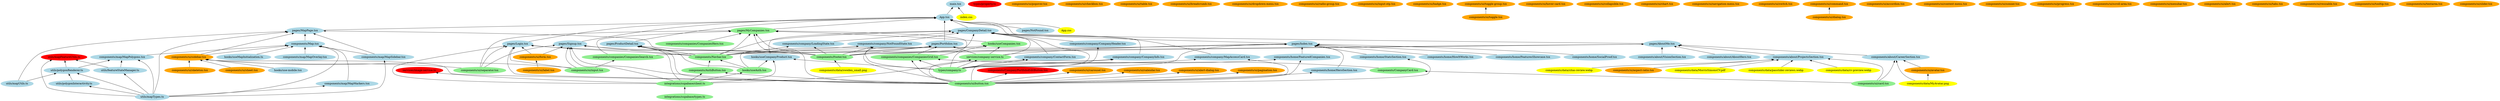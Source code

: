 strict digraph {
"utils/mapFeatureUtils.ts" [color=red, style=filled];
"utils/polygonInteractivity.ts" [color=lightblue, style=filled];
"utils/mapTypes.ts" [color=lightblue, style=filled];
"utils/polygonRenderer.ts" [color=lightblue, style=filled];
"utils/mapUtils.ts" [color=lightblue, style=filled];
"utils/featureStateManager.ts" [color=lightblue, style=filled];
"types/company.ts" [color=lightgreen, style=filled];
"types/property.ts" [color=red, style=filled];
"services/image-service.ts" [color=red, style=filled];
"services/company-service.ts" [color=lightgreen, style=filled];
"hooks/useMapInitialization.ts" [color=lightblue, style=filled];
"integrations/supabase/types.ts" [color=lightgreen, style=filled];
"integrations/supabase/client.ts" [color=lightgreen, style=filled];
"App.tsx" [color=lightblue, style=filled];
"main.tsx" [color=lightblue, style=filled];
"pages/CompanyDetail.tsx" [color=lightblue, style=filled];
"pages/AboutMe.tsx" [color=lightblue, style=filled];
"pages/Signup.tsx" [color=lightblue, style=filled];
"pages/ProductDetail.tsx" [color=lightblue, style=filled];
"pages/MyCompanies.tsx" [color=lightgreen, style=filled];
"pages/Index.tsx" [color=lightblue, style=filled];
"pages/Portfolios.tsx" [color=lightblue, style=filled];
"pages/MapPage.tsx" [color=lightblue, style=filled];
"pages/Login.tsx" [color=lightblue, style=filled];
"pages/NotFound.tsx" [color=lightblue, style=filled];
"hooks/useAuth.tsx" [color=lightgreen, style=filled];
"hooks/useCompanies.tsx" [color=lightgreen, style=filled];
"hooks/use-mobile.tsx" [color=lightblue, style=filled];
"hooks/useCompanyProduct.tsx" [color=lightblue, style=filled];
"components/CompanyPortfolioEditButton.tsx" [color=red, style=filled];
"components/AuthButton.tsx" [color=lightgreen, style=filled];
"components/Map.tsx" [color=lightblue, style=filled];
"components/Navbar.tsx" [color=lightgreen, style=filled];
"components/Footer.tsx" [color=lightgreen, style=filled];
"components/CompanyCard.tsx" [color=lightgreen, style=filled];
"components/company/CompanyHeader.tsx" [color=lightblue, style=filled];
"components/company/MapAccessCard.tsx" [color=lightblue, style=filled];
"components/company/ContactForm.tsx" [color=lightblue, style=filled];
"components/company/NotFoundState.tsx" [color=lightblue, style=filled];
"components/company/CompanyInfo.tsx" [color=lightblue, style=filled];
"components/company/LoadingState.tsx" [color=lightblue, style=filled];
"components/home/FeaturedCompanies.tsx" [color=lightblue, style=filled];
"components/home/HowItWorks.tsx" [color=lightblue, style=filled];
"components/home/FeaturesShowcase.tsx" [color=lightblue, style=filled];
"components/home/HeroSection.tsx" [color=lightblue, style=filled];
"components/home/StatsSection.tsx" [color=lightblue, style=filled];
"components/home/SocialProof.tsx" [color=lightblue, style=filled];
"components/about/CareerSection.tsx" [color=lightblue, style=filled];
"components/about/ProjectsSection.tsx" [color=lightblue, style=filled];
"components/about/VisionSection.tsx" [color=lightblue, style=filled];
"components/about/AboutHero.tsx" [color=lightblue, style=filled];
"components/companies/CompaniesSearch.tsx" [color=lightgreen, style=filled];
"components/companies/CompaniesHero.tsx" [color=lightgreen, style=filled];
"components/companies/CompaniesGrid.tsx" [color=lightgreen, style=filled];
"components/map/MapPolygons.tsx" [color=lightblue, style=filled];
"components/map/MapOverlay.tsx" [color=lightblue, style=filled];
"components/map/MapSidebar.tsx" [color=lightblue, style=filled];
"components/map/MapMarkers.tsx" [color=lightblue, style=filled];
"components/ui/popover.tsx" [color=orange, style=filled];
"components/ui/input.tsx" [color=lightgreen, style=filled];
"components/ui/checkbox.tsx" [color=orange, style=filled];
"components/ui/table.tsx" [color=orange, style=filled];
"components/ui/breadcrumb.tsx" [color=orange, style=filled];
"components/ui/dropdown-menu.tsx" [color=orange, style=filled];
"components/ui/radio-group.tsx" [color=orange, style=filled];
"components/ui/form.tsx" [color=orange, style=filled];
"components/ui/input-otp.tsx" [color=orange, style=filled];
"components/ui/card.tsx" [color=lightgreen, style=filled];
"components/ui/badge.tsx" [color=orange, style=filled];
"components/ui/skeleton.tsx" [color=orange, style=filled];
"components/ui/aspect-ratio.tsx" [color=orange, style=filled];
"components/ui/toggle-group.tsx" [color=orange, style=filled];
"components/ui/hover-card.tsx" [color=orange, style=filled];
"components/ui/collapsible.tsx" [color=orange, style=filled];
"components/ui/chart.tsx" [color=orange, style=filled];
"components/ui/sheet.tsx" [color=orange, style=filled];
"components/ui/navigation-menu.tsx" [color=orange, style=filled];
"components/ui/sidebar.tsx" [color=orange, style=filled];
"components/ui/switch.tsx" [color=orange, style=filled];
"components/ui/command.tsx" [color=orange, style=filled];
"components/ui/accordion.tsx" [color=orange, style=filled];
"components/ui/context-menu.tsx" [color=orange, style=filled];
"components/ui/avatar.tsx" [color=orange, style=filled];
"components/ui/sonner.tsx" [color=orange, style=filled];
"components/ui/progress.tsx" [color=orange, style=filled];
"components/ui/carousel.tsx" [color=orange, style=filled];
"components/ui/calendar.tsx" [color=orange, style=filled];
"components/ui/scroll-area.tsx" [color=orange, style=filled];
"components/ui/menubar.tsx" [color=orange, style=filled];
"components/ui/alert-dialog.tsx" [color=orange, style=filled];
"components/ui/alert.tsx" [color=orange, style=filled];
"components/ui/tabs.tsx" [color=orange, style=filled];
"components/ui/label.tsx" [color=orange, style=filled];
"components/ui/button.tsx" [color=lightgreen, style=filled];
"components/ui/toggle.tsx" [color=orange, style=filled];
"components/ui/resizable.tsx" [color=orange, style=filled];
"components/ui/separator.tsx" [color=lightgreen, style=filled];
"components/ui/tooltip.tsx" [color=orange, style=filled];
"components/ui/textarea.tsx" [color=orange, style=filled];
"components/ui/dialog.tsx" [color=orange, style=filled];
"components/ui/slider.tsx" [color=orange, style=filled];
"components/ui/pagination.tsx" [color=orange, style=filled];
"index.css" [color=yellow, style=filled];
"App.css" [color=yellow, style=filled];
"components/data/MyAvatar.png" [color=yellow, style=filled];
"components/data/MorrisSimonsCV.pdf" [color=yellow, style=filled];
"components/data/passtider-reviews.webp" [color=yellow, style=filled];
"components/data/sweden_small.png" [color=yellow, style=filled];
"components/data/cv-preview.webp" [color=yellow, style=filled];
"components/data/citas-review.webp" [color=yellow, style=filled];
"utils/mapFeatureUtils.ts" -> "utils/mapTypes.ts" [dir=back];
"utils/mapFeatureUtils.ts" -> "utils/polygonRenderer.ts" [dir=back];
"utils/mapFeatureUtils.ts" -> "utils/featureStateManager.ts" [dir=back];
"utils/polygonInteractivity.ts" -> "utils/mapTypes.ts" [dir=back];
"utils/polygonRenderer.ts" -> "utils/mapTypes.ts" [dir=back];
"utils/polygonRenderer.ts" -> "utils/mapUtils.ts" [dir=back];
"utils/polygonRenderer.ts" -> "utils/polygonInteractivity.ts" [dir=back];
"utils/featureStateManager.ts" -> "utils/mapTypes.ts" [dir=back];
"services/image-service.ts" -> "integrations/supabase/client.ts" [dir=back];
"services/company-service.ts" -> "integrations/supabase/client.ts" [dir=back];
"services/company-service.ts" -> "types/company.ts" [dir=back];
"integrations/supabase/client.ts" -> "integrations/supabase/types.ts" [dir=back];
"App.tsx" -> "pages/Index.tsx" [dir=back];
"App.tsx" -> "pages/MyCompanies.tsx" [dir=back];
"App.tsx" -> "pages/CompanyDetail.tsx" [dir=back];
"App.tsx" -> "pages/ProductDetail.tsx" [dir=back];
"App.tsx" -> "pages/Portfolios.tsx" [dir=back];
"App.tsx" -> "pages/MapPage.tsx" [dir=back];
"App.tsx" -> "pages/AboutMe.tsx" [dir=back];
"App.tsx" -> "pages/NotFound.tsx" [dir=back];
"App.tsx" -> "pages/Login.tsx" [dir=back];
"App.tsx" -> "pages/Signup.tsx" [dir=back];
"App.tsx" -> "App.css" [dir=back];
"main.tsx" -> "App.tsx" [dir=back];
"main.tsx" -> "index.css" [dir=back];
"pages/CompanyDetail.tsx" -> "components/Navbar.tsx" [dir=back];
"pages/CompanyDetail.tsx" -> "components/Footer.tsx" [dir=back];
"pages/CompanyDetail.tsx" -> "services/company-service.ts" [dir=back];
"pages/CompanyDetail.tsx" -> "components/company/CompanyHeader.tsx" [dir=back];
"pages/CompanyDetail.tsx" -> "components/company/CompanyInfo.tsx" [dir=back];
"pages/CompanyDetail.tsx" -> "components/company/MapAccessCard.tsx" [dir=back];
"pages/CompanyDetail.tsx" -> "components/company/ContactForm.tsx" [dir=back];
"pages/CompanyDetail.tsx" -> "components/company/LoadingState.tsx" [dir=back];
"pages/CompanyDetail.tsx" -> "components/company/NotFoundState.tsx" [dir=back];
"pages/CompanyDetail.tsx" -> "hooks/useCompanyProduct.tsx" [dir=back];
"pages/CompanyDetail.tsx" -> "types/company.ts" [dir=back];
"pages/AboutMe.tsx" -> "components/Navbar.tsx" [dir=back];
"pages/AboutMe.tsx" -> "components/Footer.tsx" [dir=back];
"pages/AboutMe.tsx" -> "components/about/AboutHero.tsx" [dir=back];
"pages/AboutMe.tsx" -> "components/about/ProjectsSection.tsx" [dir=back];
"pages/AboutMe.tsx" -> "components/about/VisionSection.tsx" [dir=back];
"pages/AboutMe.tsx" -> "components/about/CareerSection.tsx" [dir=back];
"pages/Signup.tsx" -> "components/ui/button.tsx" [dir=back];
"pages/Signup.tsx" -> "components/ui/input.tsx" [dir=back];
"pages/Signup.tsx" -> "components/ui/form.tsx" [dir=back];
"pages/Signup.tsx" -> "integrations/supabase/client.ts" [dir=back];
"pages/Signup.tsx" -> "components/Navbar.tsx" [dir=back];
"pages/Signup.tsx" -> "components/Footer.tsx" [dir=back];
"pages/Signup.tsx" -> "components/ui/separator.tsx" [dir=back];
"pages/ProductDetail.tsx" -> "integrations/supabase/client.ts" [dir=back];
"pages/ProductDetail.tsx" -> "components/Navbar.tsx" [dir=back];
"pages/ProductDetail.tsx" -> "components/Footer.tsx" [dir=back];
"pages/ProductDetail.tsx" -> "components/ui/button.tsx" [dir=back];
"pages/ProductDetail.tsx" -> "hooks/useAuth.tsx" [dir=back];
"pages/MyCompanies.tsx" -> "components/ui/button.tsx" [dir=back];
"pages/MyCompanies.tsx" -> "components/Navbar.tsx" [dir=back];
"pages/MyCompanies.tsx" -> "components/Footer.tsx" [dir=back];
"pages/MyCompanies.tsx" -> "components/ui/separator.tsx" [dir=back];
"pages/MyCompanies.tsx" -> "hooks/useCompanies.tsx" [dir=back];
"pages/MyCompanies.tsx" -> "components/companies/CompaniesHero.tsx" [dir=back];
"pages/MyCompanies.tsx" -> "components/companies/CompaniesSearch.tsx" [dir=back];
"pages/MyCompanies.tsx" -> "components/companies/CompaniesGrid.tsx" [dir=back];
"pages/Index.tsx" -> "components/Navbar.tsx" [dir=back];
"pages/Index.tsx" -> "components/Footer.tsx" [dir=back];
"pages/Index.tsx" -> "components/home/HeroSection.tsx" [dir=back];
"pages/Index.tsx" -> "components/home/FeaturesShowcase.tsx" [dir=back];
"pages/Index.tsx" -> "components/home/HowItWorks.tsx" [dir=back];
"pages/Index.tsx" -> "components/home/SocialProof.tsx" [dir=back];
"pages/Index.tsx" -> "components/home/FeaturedCompanies.tsx" [dir=back];
"pages/Index.tsx" -> "components/home/StatsSection.tsx" [dir=back];
"pages/Index.tsx" -> "services/company-service.ts" [dir=back];
"pages/Index.tsx" -> "types/company.ts" [dir=back];
"pages/Portfolios.tsx" -> "components/Navbar.tsx" [dir=back];
"pages/Portfolios.tsx" -> "components/Footer.tsx" [dir=back];
"pages/Portfolios.tsx" -> "services/company-service.ts" [dir=back];
"pages/Portfolios.tsx" -> "types/company.ts" [dir=back];
"pages/Portfolios.tsx" -> "components/companies/CompaniesSearch.tsx" [dir=back];
"pages/Portfolios.tsx" -> "components/companies/CompaniesGrid.tsx" [dir=back];
"pages/MapPage.tsx" -> "components/Navbar.tsx" [dir=back];
"pages/MapPage.tsx" -> "components/Map.tsx" [dir=back];
"pages/MapPage.tsx" -> "components/map/MapSidebar.tsx" [dir=back];
"pages/MapPage.tsx" -> "components/ui/sidebar.tsx" [dir=back];
"pages/MapPage.tsx" -> "utils/mapUtils.ts" [dir=back];
"pages/MapPage.tsx" -> "utils/mapTypes.ts" [dir=back];
"pages/Login.tsx" -> "components/ui/button.tsx" [dir=back];
"pages/Login.tsx" -> "components/ui/input.tsx" [dir=back];
"pages/Login.tsx" -> "components/ui/form.tsx" [dir=back];
"pages/Login.tsx" -> "integrations/supabase/client.ts" [dir=back];
"pages/Login.tsx" -> "components/Navbar.tsx" [dir=back];
"pages/Login.tsx" -> "components/Footer.tsx" [dir=back];
"pages/Login.tsx" -> "components/ui/separator.tsx" [dir=back];
"hooks/useAuth.tsx" -> "integrations/supabase/client.ts" [dir=back];
"hooks/useCompanies.tsx" -> "types/company.ts" [dir=back];
"hooks/useCompanies.tsx" -> "services/company-service.ts" [dir=back];
"hooks/useCompanies.tsx" -> "hooks/useAuth.tsx" [dir=back];
"hooks/useCompanyProduct.tsx" -> "hooks/useAuth.tsx" [dir=back];
"hooks/useCompanyProduct.tsx" -> "integrations/supabase/client.ts" [dir=back];
"hooks/useCompanyProduct.tsx" -> "types/company.ts" [dir=back];
"components/CompanyPortfolioEditButton.tsx" -> "components/ui/button.tsx" [dir=back];
"components/AuthButton.tsx" -> "components/ui/button.tsx" [dir=back];
"components/AuthButton.tsx" -> "integrations/supabase/client.ts" [dir=back];
"components/Map.tsx" -> "utils/mapTypes.ts" [dir=back];
"components/Map.tsx" -> "hooks/useMapInitialization.ts" [dir=back];
"components/Map.tsx" -> "components/map/MapMarkers.tsx" [dir=back];
"components/Map.tsx" -> "components/map/MapPolygons.tsx" [dir=back];
"components/Map.tsx" -> "components/map/MapOverlay.tsx" [dir=back];
"components/Map.tsx" -> "components/map/MapSidebar.tsx" [dir=back];
"components/Map.tsx" -> "components/ui/sidebar.tsx" [dir=back];
"components/Navbar.tsx" -> "components/AuthButton.tsx" [dir=back];
"components/Navbar.tsx" -> "hooks/useAuth.tsx" [dir=back];
"components/Footer.tsx" -> "components/data/sweden_small.png" [dir=back];
"components/CompanyCard.tsx" -> "components/ui/card.tsx" [dir=back];
"components/company/CompanyHeader.tsx" -> "types/company.ts" [dir=back];
"components/company/MapAccessCard.tsx" -> "components/ui/button.tsx" [dir=back];
"components/company/MapAccessCard.tsx" -> "types/company.ts" [dir=back];
"components/company/ContactForm.tsx" -> "components/ui/button.tsx" [dir=back];
"components/company/ContactForm.tsx" -> "types/company.ts" [dir=back];
"components/company/NotFoundState.tsx" -> "components/ui/button.tsx" [dir=back];
"components/company/NotFoundState.tsx" -> "components/Navbar.tsx" [dir=back];
"components/company/NotFoundState.tsx" -> "components/Footer.tsx" [dir=back];
"components/company/CompanyInfo.tsx" -> "components/ui/button.tsx" [dir=back];
"components/company/CompanyInfo.tsx" -> "types/company.ts" [dir=back];
"components/company/LoadingState.tsx" -> "components/Navbar.tsx" [dir=back];
"components/company/LoadingState.tsx" -> "components/Footer.tsx" [dir=back];
"components/home/FeaturedCompanies.tsx" -> "components/ui/button.tsx" [dir=back];
"components/home/FeaturedCompanies.tsx" -> "types/company.ts" [dir=back];
"components/home/HeroSection.tsx" -> "components/ui/button.tsx" [dir=back];
"components/home/StatsSection.tsx" -> "components/ui/button.tsx" [dir=back];
"components/about/CareerSection.tsx" -> "components/ui/card.tsx" [dir=back];
"components/about/CareerSection.tsx" -> "components/ui/avatar.tsx" [dir=back];
"components/about/CareerSection.tsx" -> "components/data/MyAvatar.png" [dir=back];
"components/about/ProjectsSection.tsx" -> "components/ui/aspect-ratio.tsx" [dir=back];
"components/about/ProjectsSection.tsx" -> "components/ui/card.tsx" [dir=back];
"components/about/ProjectsSection.tsx" -> "components/data/passtider-reviews.webp" [dir=back];
"components/about/ProjectsSection.tsx" -> "components/data/citas-review.webp" [dir=back];
"components/about/ProjectsSection.tsx" -> "components/data/MorrisSimonsCV.pdf" [dir=back];
"components/about/ProjectsSection.tsx" -> "components/data/cv-preview.webp" [dir=back];
"components/companies/CompaniesSearch.tsx" -> "components/ui/input.tsx" [dir=back];
"components/companies/CompaniesGrid.tsx" -> "components/ui/button.tsx" [dir=back];
"components/companies/CompaniesGrid.tsx" -> "components/CompanyCard.tsx" [dir=back];
"components/companies/CompaniesGrid.tsx" -> "types/company.ts" [dir=back];
"components/map/MapPolygons.tsx" -> "utils/mapTypes.ts" [dir=back];
"components/map/MapPolygons.tsx" -> "utils/polygonRenderer.ts" [dir=back];
"components/map/MapPolygons.tsx" -> "utils/featureStateManager.ts" [dir=back];
"components/map/MapSidebar.tsx" -> "utils/mapTypes.ts" [dir=back];
"components/map/MapMarkers.tsx" -> "utils/mapTypes.ts" [dir=back];
"components/ui/form.tsx" -> "components/ui/label.tsx" [dir=back];
"components/ui/toggle-group.tsx" -> "components/ui/toggle.tsx" [dir=back];
"components/ui/sidebar.tsx" -> "hooks/use-mobile.tsx" [dir=back];
"components/ui/sidebar.tsx" -> "components/ui/button.tsx" [dir=back];
"components/ui/sidebar.tsx" -> "components/ui/input.tsx" [dir=back];
"components/ui/sidebar.tsx" -> "components/ui/separator.tsx" [dir=back];
"components/ui/sidebar.tsx" -> "components/ui/sheet.tsx" [dir=back];
"components/ui/sidebar.tsx" -> "components/ui/skeleton.tsx" [dir=back];
"components/ui/command.tsx" -> "components/ui/dialog.tsx" [dir=back];
"components/ui/avatar.tsx" -> "components/data/MyAvatar.png" [dir=back];
"components/ui/carousel.tsx" -> "components/ui/button.tsx" [dir=back];
"components/ui/calendar.tsx" -> "components/ui/button.tsx" [dir=back];
"components/ui/alert-dialog.tsx" -> "components/ui/button.tsx" [dir=back];
"components/ui/pagination.tsx" -> "components/ui/button.tsx" [dir=back];
}
